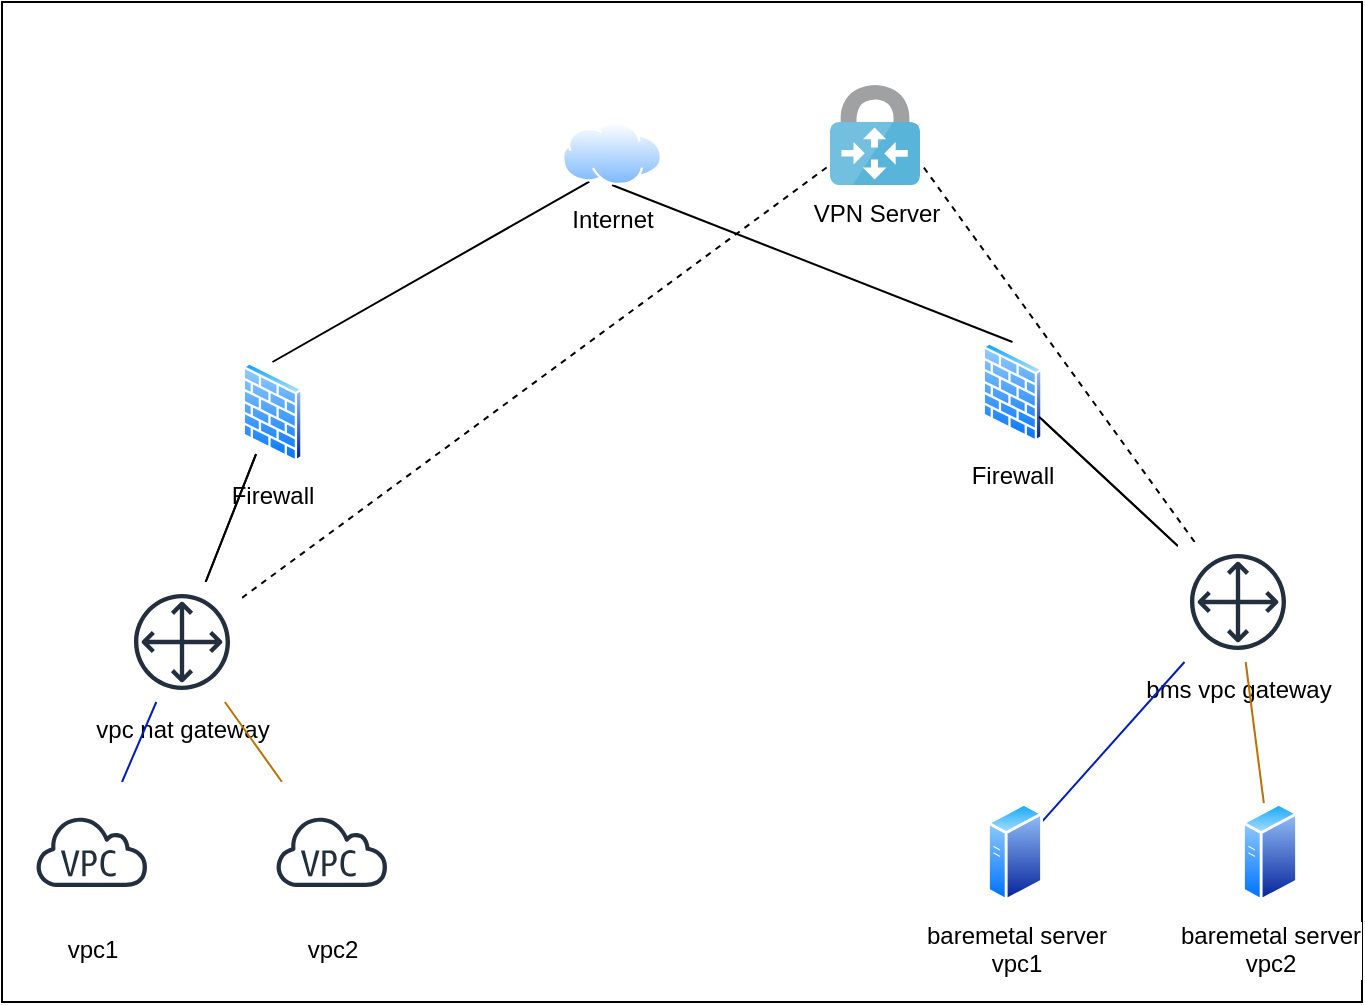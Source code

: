 <mxfile>
    <diagram id="dZq-LVkajySQgP49LZSv" name="网络拓扑">
        <mxGraphModel dx="978" dy="692" grid="1" gridSize="10" guides="1" tooltips="1" connect="1" arrows="1" fold="1" page="1" pageScale="1" pageWidth="827" pageHeight="1169" math="0" shadow="0">
            <root>
                <mxCell id="0"/>
                <mxCell id="1" parent="0"/>
                <mxCell id="wxa6Qply7N931QcgyE4K-18" value="" style="rounded=0;whiteSpace=wrap;html=1;fontColor=#FFFFFF;" parent="1" vertex="1">
                    <mxGeometry y="70" width="680" height="500" as="geometry"/>
                </mxCell>
                <mxCell id="wxa6Qply7N931QcgyE4K-6" style="edgeStyle=none;html=1;exitX=0.5;exitY=0;exitDx=0;exitDy=0;entryX=0.25;entryY=1;entryDx=0;entryDy=0;endArrow=none;endFill=0;" parent="1" source="wxa6Qply7N931QcgyE4K-2" target="wxa6Qply7N931QcgyE4K-5" edge="1">
                    <mxGeometry relative="1" as="geometry"/>
                </mxCell>
                <mxCell id="wxa6Qply7N931QcgyE4K-2" value="Firewall" style="aspect=fixed;perimeter=ellipsePerimeter;html=1;align=center;shadow=0;dashed=0;spacingTop=3;image;image=img/lib/active_directory/firewall.svg;" parent="1" vertex="1">
                    <mxGeometry x="120" y="250" width="30.5" height="50" as="geometry"/>
                </mxCell>
                <mxCell id="wxa6Qply7N931QcgyE4K-7" style="edgeStyle=none;html=1;exitX=0.5;exitY=0;exitDx=0;exitDy=0;entryX=0.5;entryY=1;entryDx=0;entryDy=0;endArrow=none;endFill=0;" parent="1" source="wxa6Qply7N931QcgyE4K-3" target="wxa6Qply7N931QcgyE4K-5" edge="1">
                    <mxGeometry relative="1" as="geometry"/>
                </mxCell>
                <mxCell id="wxa6Qply7N931QcgyE4K-19" value="" style="edgeStyle=none;html=1;fontColor=#000000;endArrow=none;endFill=0;" parent="1" source="wxa6Qply7N931QcgyE4K-3" target="wxa6Qply7N931QcgyE4K-14" edge="1">
                    <mxGeometry relative="1" as="geometry"/>
                </mxCell>
                <mxCell id="wxa6Qply7N931QcgyE4K-3" value="Firewall" style="aspect=fixed;perimeter=ellipsePerimeter;html=1;align=center;shadow=0;dashed=0;spacingTop=3;image;image=img/lib/active_directory/firewall.svg;" parent="1" vertex="1">
                    <mxGeometry x="490" y="240" width="30.5" height="50" as="geometry"/>
                </mxCell>
                <mxCell id="wxa6Qply7N931QcgyE4K-4" value="VPN Server" style="sketch=0;aspect=fixed;html=1;points=[];align=center;image;fontSize=12;image=img/lib/mscae/VPN_Gateway.svg;" parent="1" vertex="1">
                    <mxGeometry x="414" y="111.5" width="45" height="50" as="geometry"/>
                </mxCell>
                <mxCell id="wxa6Qply7N931QcgyE4K-5" value="Internet" style="aspect=fixed;perimeter=ellipsePerimeter;html=1;align=center;shadow=0;dashed=0;spacingTop=3;image;image=img/lib/active_directory/internet_cloud.svg;" parent="1" vertex="1">
                    <mxGeometry x="280" y="130" width="50" height="31.5" as="geometry"/>
                </mxCell>
                <mxCell id="wxa6Qply7N931QcgyE4K-13" value="" style="edgeStyle=none;html=1;fontColor=#FFFFFF;endArrow=none;endFill=0;" parent="1" source="wxa6Qply7N931QcgyE4K-8" target="wxa6Qply7N931QcgyE4K-2" edge="1">
                    <mxGeometry relative="1" as="geometry"/>
                </mxCell>
                <mxCell id="wpC-bVRLTyJjd0ClHXsw-7" value="" style="edgeStyle=none;html=1;endArrow=none;endFill=0;" edge="1" parent="1" source="wxa6Qply7N931QcgyE4K-8" target="wxa6Qply7N931QcgyE4K-2">
                    <mxGeometry relative="1" as="geometry"/>
                </mxCell>
                <mxCell id="wpC-bVRLTyJjd0ClHXsw-9" value="" style="edgeStyle=none;html=1;endArrow=none;endFill=0;dashed=1;" edge="1" parent="1" source="wxa6Qply7N931QcgyE4K-8">
                    <mxGeometry relative="1" as="geometry">
                        <mxPoint x="414" y="151.5" as="targetPoint"/>
                    </mxGeometry>
                </mxCell>
                <mxCell id="wxa6Qply7N931QcgyE4K-8" value="vpc nat gateway" style="sketch=0;outlineConnect=0;fontColor=#000000;gradientColor=none;strokeColor=#232F3E;fillColor=#ffffff;dashed=0;verticalLabelPosition=bottom;verticalAlign=top;align=center;html=1;fontSize=12;fontStyle=0;aspect=fixed;shape=mxgraph.aws4.resourceIcon;resIcon=mxgraph.aws4.customer_gateway;labelBackgroundColor=none;" parent="1" vertex="1">
                    <mxGeometry x="60" y="360" width="60" height="60" as="geometry"/>
                </mxCell>
                <mxCell id="wpC-bVRLTyJjd0ClHXsw-4" value="" style="edgeStyle=none;html=1;endArrow=none;endFill=0;fillColor=#0050ef;strokeColor=#001DBC;" edge="1" parent="1" source="wxa6Qply7N931QcgyE4K-11" target="wxa6Qply7N931QcgyE4K-8">
                    <mxGeometry relative="1" as="geometry"/>
                </mxCell>
                <mxCell id="wxa6Qply7N931QcgyE4K-11" value="vpc1" style="sketch=0;outlineConnect=0;fontColor=#000000;gradientColor=none;strokeColor=#232F3E;fillColor=#ffffff;dashed=0;verticalLabelPosition=bottom;verticalAlign=top;align=center;html=1;fontSize=12;fontStyle=0;aspect=fixed;shape=mxgraph.aws4.resourceIcon;resIcon=mxgraph.aws4.virtual_private_cloud;labelBackgroundColor=none;" parent="1" vertex="1">
                    <mxGeometry x="10" y="460" width="70" height="70" as="geometry"/>
                </mxCell>
                <mxCell id="wxa6Qply7N931QcgyE4K-15" value="" style="edgeStyle=none;html=1;fontColor=#FFFFFF;endArrow=none;endFill=0;" parent="1" source="wxa6Qply7N931QcgyE4K-14" target="wxa6Qply7N931QcgyE4K-3" edge="1">
                    <mxGeometry relative="1" as="geometry"/>
                </mxCell>
                <mxCell id="wpC-bVRLTyJjd0ClHXsw-11" value="" style="edgeStyle=none;html=1;endArrow=none;endFill=0;dashed=1;" edge="1" parent="1" source="wxa6Qply7N931QcgyE4K-14">
                    <mxGeometry relative="1" as="geometry">
                        <mxPoint x="460" y="151.5" as="targetPoint"/>
                    </mxGeometry>
                </mxCell>
                <mxCell id="wxa6Qply7N931QcgyE4K-14" value="bms vpc gateway" style="sketch=0;outlineConnect=0;fontColor=#000000;gradientColor=none;strokeColor=#232F3E;fillColor=#ffffff;dashed=0;verticalLabelPosition=bottom;verticalAlign=top;align=center;html=1;fontSize=12;fontStyle=0;aspect=fixed;shape=mxgraph.aws4.resourceIcon;resIcon=mxgraph.aws4.customer_gateway;labelBackgroundColor=none;" parent="1" vertex="1">
                    <mxGeometry x="588" y="340" width="60" height="60" as="geometry"/>
                </mxCell>
                <mxCell id="wxa6Qply7N931QcgyE4K-17" value="" style="edgeStyle=none;html=1;fontColor=#FFFFFF;endArrow=none;endFill=0;fillColor=#f0a30a;strokeColor=#BD7000;" parent="1" source="wxa6Qply7N931QcgyE4K-16" target="wxa6Qply7N931QcgyE4K-14" edge="1">
                    <mxGeometry relative="1" as="geometry"/>
                </mxCell>
                <mxCell id="wxa6Qply7N931QcgyE4K-16" value="baremetal server&lt;br&gt;vpc2" style="aspect=fixed;perimeter=ellipsePerimeter;html=1;align=center;shadow=0;dashed=0;spacingTop=3;image;image=img/lib/active_directory/generic_server.svg;fontColor=#000000;" parent="1" vertex="1">
                    <mxGeometry x="620" y="470" width="28.0" height="50" as="geometry"/>
                </mxCell>
                <mxCell id="wpC-bVRLTyJjd0ClHXsw-3" value="" style="edgeStyle=none;html=1;endArrow=none;endFill=0;fillColor=#f0a30a;strokeColor=#BD7000;" edge="1" parent="1" source="wpC-bVRLTyJjd0ClHXsw-1" target="wxa6Qply7N931QcgyE4K-8">
                    <mxGeometry relative="1" as="geometry"/>
                </mxCell>
                <mxCell id="wpC-bVRLTyJjd0ClHXsw-1" value="vpc2" style="sketch=0;outlineConnect=0;fontColor=#000000;gradientColor=none;strokeColor=#232F3E;fillColor=#ffffff;dashed=0;verticalLabelPosition=bottom;verticalAlign=top;align=center;html=1;fontSize=12;fontStyle=0;aspect=fixed;shape=mxgraph.aws4.resourceIcon;resIcon=mxgraph.aws4.virtual_private_cloud;labelBackgroundColor=none;" vertex="1" parent="1">
                    <mxGeometry x="130" y="460" width="70" height="70" as="geometry"/>
                </mxCell>
                <mxCell id="wpC-bVRLTyJjd0ClHXsw-6" value="" style="edgeStyle=none;html=1;endArrow=none;endFill=0;fillColor=#0050ef;strokeColor=#001DBC;" edge="1" parent="1" source="wpC-bVRLTyJjd0ClHXsw-5" target="wxa6Qply7N931QcgyE4K-14">
                    <mxGeometry relative="1" as="geometry"/>
                </mxCell>
                <mxCell id="wpC-bVRLTyJjd0ClHXsw-5" value="baremetal server&lt;br&gt;vpc1" style="aspect=fixed;perimeter=ellipsePerimeter;html=1;align=center;shadow=0;dashed=0;spacingTop=3;image;image=img/lib/active_directory/generic_server.svg;fontColor=#000000;" vertex="1" parent="1">
                    <mxGeometry x="492.5" y="470" width="28.0" height="50" as="geometry"/>
                </mxCell>
            </root>
        </mxGraphModel>
    </diagram>
    <diagram id="8-gHBJNXY116IcpQowIu" name="裸金属和vpc网络互联方案">
        <mxGraphModel dx="978" dy="692" grid="1" gridSize="10" guides="1" tooltips="1" connect="1" arrows="1" fold="1" page="1" pageScale="1" pageWidth="827" pageHeight="1169" math="0" shadow="0">
            <root>
                <mxCell id="0"/>
                <mxCell id="1" parent="0"/>
                <mxCell id="3rztDwTV78hEcu9ESxNu-22" value="" style="rounded=0;whiteSpace=wrap;html=1;" parent="1" vertex="1">
                    <mxGeometry x="100" y="120" width="1440" height="870" as="geometry"/>
                </mxCell>
                <mxCell id="3rztDwTV78hEcu9ESxNu-1" value="&lt;h1&gt;Subnet：&lt;/h1&gt;&lt;p&gt;bms subnet：172.16.0.0/24&lt;/p&gt;&lt;p&gt;vpn subnet：10.66.0.0/24&lt;/p&gt;&lt;p&gt;vpc1 subnets：192.168.100.0/24&lt;/p&gt;&lt;p&gt;&amp;nbsp; &amp;nbsp; &amp;nbsp; &amp;nbsp; &amp;nbsp; &amp;nbsp; &amp;nbsp; &amp;nbsp; &amp;nbsp; &amp;nbsp; &amp;nbsp; &amp;nbsp; &amp;nbsp;192.169.200.0/24&lt;/p&gt;&lt;p&gt;vpc2 subnets：192.168.100.0/24&lt;/p&gt;&lt;p&gt;如果vpnServer使用tun，需要ipip&lt;/p&gt;&lt;p&gt;如果使用tap，不需要ipip，可直接路由&lt;/p&gt;" style="text;html=1;strokeColor=none;fillColor=none;spacing=5;spacingTop=-20;whiteSpace=wrap;overflow=hidden;rounded=0;" parent="1" vertex="1">
                    <mxGeometry x="129" y="170" width="251" height="240" as="geometry"/>
                </mxCell>
                <mxCell id="3rztDwTV78hEcu9ESxNu-18" style="edgeStyle=none;html=1;exitX=0.5;exitY=0;exitDx=0;exitDy=0;entryX=0;entryY=0.5;entryDx=0;entryDy=0;endArrow=none;endFill=0;" parent="1" source="3rztDwTV78hEcu9ESxNu-2" target="3rztDwTV78hEcu9ESxNu-12" edge="1">
                    <mxGeometry relative="1" as="geometry"/>
                </mxCell>
                <mxCell id="3rztDwTV78hEcu9ESxNu-2" value="vpc1Gw&lt;br&gt;&lt;br&gt;vpn network 10.66.0.1/24&lt;br&gt;net1 gw 192.168.100.1/24&lt;br&gt;net2 gw 192.168.200.1/24&lt;br&gt;&lt;br&gt;ip l add ipip0 type ipip local 10.66.0.1&lt;br&gt;ip a add&amp;nbsp;192.168.100.0/32 dev ipip0&lt;br&gt;ip a add&amp;nbsp;192.168.200.0/32 dev ipip0&lt;br&gt;ip l set ipip0 up&lt;br&gt;&lt;br&gt;ip r add&amp;nbsp;172.16.0.0/24 via 10.66.0.200 dev ipip0 onlink" style="rounded=0;whiteSpace=wrap;html=1;align=left;" parent="1" vertex="1">
                    <mxGeometry x="130" y="500" width="310" height="180" as="geometry"/>
                </mxCell>
                <mxCell id="3rztDwTV78hEcu9ESxNu-19" style="edgeStyle=none;html=1;exitX=0.5;exitY=0;exitDx=0;exitDy=0;endArrow=none;endFill=0;entryX=0;entryY=0.5;entryDx=0;entryDy=0;" parent="1" source="3rztDwTV78hEcu9ESxNu-3" target="3rztDwTV78hEcu9ESxNu-12" edge="1">
                    <mxGeometry relative="1" as="geometry">
                        <mxPoint x="680" y="420" as="targetPoint"/>
                    </mxGeometry>
                </mxCell>
                <mxCell id="3rztDwTV78hEcu9ESxNu-3" value="vpc2Gw&lt;br&gt;&lt;br&gt;vpn network 10.66.0.2/24&lt;br&gt;net1 gw 192.168.100.1/24&lt;br&gt;&lt;br&gt;ip l add ipip0 type ipip local 10.66.0.2&lt;br&gt;ip a add 192.168.100.0/32 dev ipip0&lt;br&gt;ip l set ipip0 up&lt;br&gt;&lt;br&gt;ip r add 172.16.0.0/24 via 10.66.0.200 dev ipip0 onlink" style="rounded=0;whiteSpace=wrap;html=1;align=left;" parent="1" vertex="1">
                    <mxGeometry x="480" y="500" width="300" height="180" as="geometry"/>
                </mxCell>
                <mxCell id="3rztDwTV78hEcu9ESxNu-8" style="edgeStyle=none;html=1;exitX=0.11;exitY=0;exitDx=0;exitDy=0;entryX=0.048;entryY=1.014;entryDx=0;entryDy=0;endArrow=none;endFill=0;entryPerimeter=0;exitPerimeter=0;" parent="1" source="3rztDwTV78hEcu9ESxNu-4" target="3rztDwTV78hEcu9ESxNu-2" edge="1">
                    <mxGeometry relative="1" as="geometry"/>
                </mxCell>
                <mxCell id="3rztDwTV78hEcu9ESxNu-4" value="vpc1s1&lt;br&gt;&lt;br&gt;192.168.100.2/24&lt;br&gt;0.0.0.0/0 via 192.168.100.1" style="rounded=0;whiteSpace=wrap;html=1;align=left;" parent="1" vertex="1">
                    <mxGeometry x="129" y="720" width="150" height="60" as="geometry"/>
                </mxCell>
                <mxCell id="3rztDwTV78hEcu9ESxNu-9" style="edgeStyle=none;html=1;exitX=0.75;exitY=0;exitDx=0;exitDy=0;entryX=0.75;entryY=1;entryDx=0;entryDy=0;endArrow=none;endFill=0;" parent="1" source="3rztDwTV78hEcu9ESxNu-5" target="3rztDwTV78hEcu9ESxNu-2" edge="1">
                    <mxGeometry relative="1" as="geometry"/>
                </mxCell>
                <mxCell id="3rztDwTV78hEcu9ESxNu-5" value="vpc1s2&lt;br&gt;&lt;br&gt;192.168.200.2/24&lt;br&gt;0.0.0.0/0 via 192.168.200.1" style="rounded=0;whiteSpace=wrap;html=1;align=left;" parent="1" vertex="1">
                    <mxGeometry x="250" y="810" width="150" height="60" as="geometry"/>
                </mxCell>
                <mxCell id="3rztDwTV78hEcu9ESxNu-11" value="" style="edgeStyle=none;html=1;endArrow=none;endFill=0;" parent="1" source="3rztDwTV78hEcu9ESxNu-6" target="3rztDwTV78hEcu9ESxNu-3" edge="1">
                    <mxGeometry relative="1" as="geometry"/>
                </mxCell>
                <mxCell id="3rztDwTV78hEcu9ESxNu-6" value="vpc2vm1&lt;br&gt;&lt;br&gt;192.168.100.2/24&lt;br&gt;0.0.0.0/0 via 192.168.100.1" style="rounded=0;whiteSpace=wrap;html=1;align=left;" parent="1" vertex="1">
                    <mxGeometry x="550" y="720" width="150" height="60" as="geometry"/>
                </mxCell>
                <mxCell id="3rztDwTV78hEcu9ESxNu-12" value="vpnServer&lt;br&gt;&lt;br&gt;vpn network&amp;nbsp;10.66.0.254/24" style="rounded=0;whiteSpace=wrap;html=1;align=left;" parent="1" vertex="1">
                    <mxGeometry x="680" y="150" width="160" height="120" as="geometry"/>
                </mxCell>
                <mxCell id="3rztDwTV78hEcu9ESxNu-20" style="edgeStyle=none;html=1;exitX=0.5;exitY=0;exitDx=0;exitDy=0;entryX=1;entryY=0.5;entryDx=0;entryDy=0;endArrow=none;endFill=0;" parent="1" source="3rztDwTV78hEcu9ESxNu-13" target="3rztDwTV78hEcu9ESxNu-12" edge="1">
                    <mxGeometry relative="1" as="geometry"/>
                </mxCell>
                <mxCell id="3rztDwTV78hEcu9ESxNu-13" value="bmsGw&lt;br&gt;&lt;br&gt;vpn network 10.66.0.200/24&lt;br&gt;bms vpc net gw&amp;nbsp;172.16.0.254/24&lt;br&gt;&lt;br&gt;ip l add ipip0 type ipip local 10.66.0.200&lt;br&gt;&lt;div&gt;ip a add 172.16.0.0/32 dev ipip0&lt;/div&gt;&lt;div&gt;ip l set ipip0 up&lt;/div&gt;&lt;div&gt;&lt;br&gt;&lt;/div&gt;&lt;div&gt;ipset create vpc1 hash:ip&lt;br&gt;&lt;/div&gt;&lt;div&gt;&lt;div&gt;ipset add vpc1 172.16.0.11&lt;/div&gt;&lt;div&gt;ipset create vpc2 hash:ip&lt;/div&gt;&lt;div&gt;ipset add vpc2 172.16.0.12&lt;/div&gt;&lt;/div&gt;&lt;div&gt;&lt;br&gt;&lt;/div&gt;&lt;div&gt;&lt;div&gt;iptables -t mangle -A&amp;nbsp;PREROUTING -m set --match-set vpc1 src -j MARK --set&lt;span style=&quot;background-color: initial;&quot;&gt;-mark 100&lt;/span&gt;&lt;/div&gt;&lt;div&gt;iptables -t mangle -A&amp;nbsp;PREROUTING -m set --match-set vpc2 src -j MARK --set&lt;span style=&quot;background-color: initial;&quot;&gt;-mark 200&lt;/span&gt;&lt;/div&gt;&lt;/div&gt;&lt;div&gt;&lt;span style=&quot;background-color: initial;&quot;&gt;&lt;br&gt;&lt;/span&gt;&lt;/div&gt;&lt;div&gt;&lt;span style=&quot;background-color: initial;&quot;&gt;ip rule add fwmark 100 lookup 100&lt;br&gt;&lt;/span&gt;&lt;/div&gt;&lt;div&gt;&lt;span style=&quot;background-color: initial;&quot;&gt;ip rule add fwmark 200 lookup 200&lt;br&gt;&lt;/span&gt;&lt;/div&gt;&lt;div&gt;&lt;span style=&quot;background-color: initial;&quot;&gt;&lt;br&gt;&lt;/span&gt;&lt;/div&gt;&lt;div&gt;&lt;span style=&quot;background-color: initial;&quot;&gt;&lt;div&gt;ip r add 192.168.100.0/24 via 10.66.0.1 dev ipip0 onlink table 100&lt;/div&gt;&lt;div&gt;ip r add 192.168.200.0/24 via 10.66.0.1 dev ipip0 onlink table 100&lt;/div&gt;&lt;div&gt;ip r add 172.16.0.0/24 via 172.16.0.254 table 100&lt;br&gt;&lt;/div&gt;&lt;div&gt;ip r add 192.168.100.0/24 via 10.66.0.2 dev ipip0 onlink table 200&lt;/div&gt;&lt;div&gt;ip r add 172.16.0.0/24 via 172.16.0.254 table 200&lt;br&gt;&lt;/div&gt;&lt;div&gt;&lt;br&gt;&lt;/div&gt;&lt;div&gt;**需要加上这两条路由，否则ipip0收到数据包后无法正常转发内层报文**&lt;/div&gt;&lt;div&gt;(也可以通过添加ecmp指定nexthop，删除时就可以根据nexthop删除不用的路由)&lt;/div&gt;&lt;div&gt;&lt;div&gt;ip r add 192.168.100.0/24 dev ipip0&lt;/div&gt;&lt;div&gt;ip r add 192.168.200.0/24 dev ipip0&lt;/div&gt;&lt;/div&gt;&lt;/span&gt;&lt;/div&gt;" style="rounded=0;whiteSpace=wrap;html=1;align=left;" parent="1" vertex="1">
                    <mxGeometry x="1010" y="260" width="500" height="450" as="geometry"/>
                </mxCell>
                <mxCell id="3rztDwTV78hEcu9ESxNu-16" style="edgeStyle=none;html=1;exitX=0.5;exitY=0;exitDx=0;exitDy=0;endArrow=none;endFill=0;" parent="1" source="3rztDwTV78hEcu9ESxNu-14" edge="1">
                    <mxGeometry relative="1" as="geometry">
                        <mxPoint x="1050" y="710" as="targetPoint"/>
                    </mxGeometry>
                </mxCell>
                <mxCell id="3rztDwTV78hEcu9ESxNu-14" value="bmsvpc1&lt;br&gt;&lt;br&gt;172.16.0.11/24&lt;br&gt;&lt;div&gt;192.168.100.0/24 via 172.16.0.254 dev&amp;nbsp;&lt;/div&gt;&lt;div&gt;192.168.200.0/24 via 172.16.0.254 dev&lt;/div&gt;" style="rounded=0;whiteSpace=wrap;html=1;align=left;" parent="1" vertex="1">
                    <mxGeometry x="930" y="750" width="240" height="80" as="geometry"/>
                </mxCell>
                <mxCell id="3rztDwTV78hEcu9ESxNu-17" style="edgeStyle=none;html=1;exitX=0.75;exitY=0;exitDx=0;exitDy=0;endArrow=none;endFill=0;" parent="1" source="3rztDwTV78hEcu9ESxNu-15" edge="1">
                    <mxGeometry relative="1" as="geometry">
                        <mxPoint x="1190" y="710" as="targetPoint"/>
                    </mxGeometry>
                </mxCell>
                <mxCell id="3rztDwTV78hEcu9ESxNu-15" value="bmsvpc2&lt;br&gt;&lt;br&gt;172.16.0.12/24&lt;br&gt;&lt;div&gt;192.168.100.0/24 via 172.16.0.254 dev&amp;nbsp;&lt;/div&gt;" style="rounded=0;whiteSpace=wrap;html=1;align=left;" parent="1" vertex="1">
                    <mxGeometry x="1010" y="850" width="240" height="80" as="geometry"/>
                </mxCell>
            </root>
        </mxGraphModel>
    </diagram>
</mxfile>